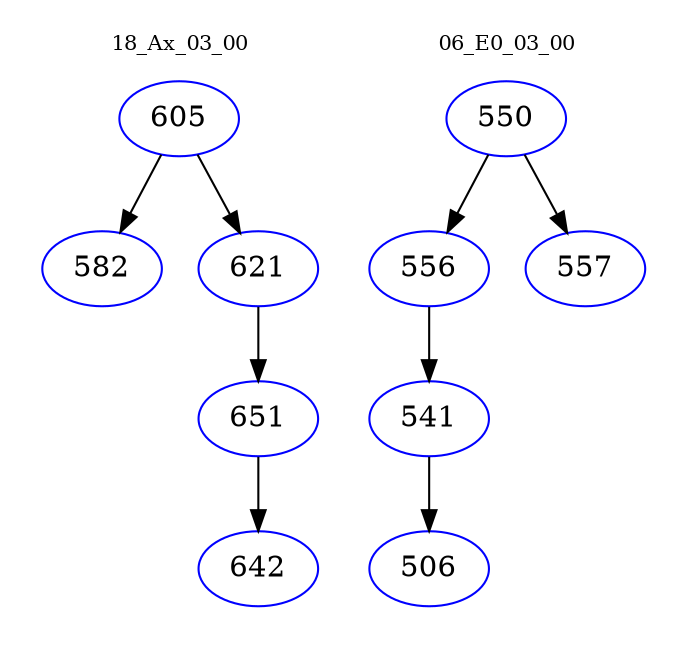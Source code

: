 digraph{
subgraph cluster_0 {
color = white
label = "18_Ax_03_00";
fontsize=10;
T0_605 [label="605", color="blue"]
T0_605 -> T0_582 [color="black"]
T0_582 [label="582", color="blue"]
T0_605 -> T0_621 [color="black"]
T0_621 [label="621", color="blue"]
T0_621 -> T0_651 [color="black"]
T0_651 [label="651", color="blue"]
T0_651 -> T0_642 [color="black"]
T0_642 [label="642", color="blue"]
}
subgraph cluster_1 {
color = white
label = "06_E0_03_00";
fontsize=10;
T1_550 [label="550", color="blue"]
T1_550 -> T1_556 [color="black"]
T1_556 [label="556", color="blue"]
T1_556 -> T1_541 [color="black"]
T1_541 [label="541", color="blue"]
T1_541 -> T1_506 [color="black"]
T1_506 [label="506", color="blue"]
T1_550 -> T1_557 [color="black"]
T1_557 [label="557", color="blue"]
}
}
